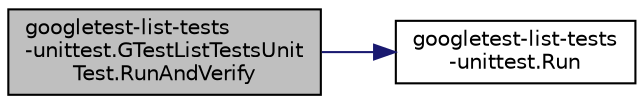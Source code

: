 digraph "googletest-list-tests-unittest.GTestListTestsUnitTest.RunAndVerify"
{
 // LATEX_PDF_SIZE
  bgcolor="transparent";
  edge [fontname="Helvetica",fontsize="10",labelfontname="Helvetica",labelfontsize="10"];
  node [fontname="Helvetica",fontsize="10",shape=record];
  rankdir="LR";
  Node1 [label="googletest-list-tests\l-unittest.GTestListTestsUnit\lTest.RunAndVerify",height=0.2,width=0.4,color="black", fillcolor="grey75", style="filled", fontcolor="black",tooltip=" "];
  Node1 -> Node2 [color="midnightblue",fontsize="10",style="solid",fontname="Helvetica"];
  Node2 [label="googletest-list-tests\l-unittest.Run",height=0.2,width=0.4,color="black",URL="$namespacegoogletest-list-tests-unittest.html#a9e03b1bb25b16376b25e53a1927be5da",tooltip=" "];
}
